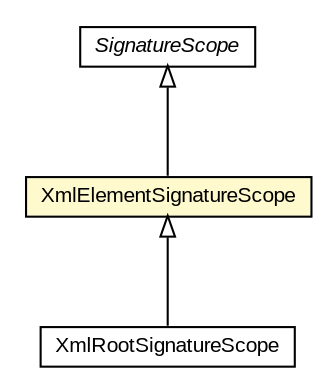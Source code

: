 #!/usr/local/bin/dot
#
# Class diagram 
# Generated by UMLGraph version R5_6-24-gf6e263 (http://www.umlgraph.org/)
#

digraph G {
	edge [fontname="arial",fontsize=10,labelfontname="arial",labelfontsize=10];
	node [fontname="arial",fontsize=10,shape=plaintext];
	nodesep=0.25;
	ranksep=0.5;
	// eu.europa.esig.dss.validation.SignatureScope
	c809293 [label=<<table title="eu.europa.esig.dss.validation.SignatureScope" border="0" cellborder="1" cellspacing="0" cellpadding="2" port="p" href="../../validation/SignatureScope.html">
		<tr><td><table border="0" cellspacing="0" cellpadding="1">
<tr><td align="center" balign="center"><font face="arial italic"> SignatureScope </font></td></tr>
		</table></td></tr>
		</table>>, URL="../../validation/SignatureScope.html", fontname="arial", fontcolor="black", fontsize=10.0];
	// eu.europa.esig.dss.xades.validation.XmlRootSignatureScope
	c809800 [label=<<table title="eu.europa.esig.dss.xades.validation.XmlRootSignatureScope" border="0" cellborder="1" cellspacing="0" cellpadding="2" port="p" href="./XmlRootSignatureScope.html">
		<tr><td><table border="0" cellspacing="0" cellpadding="1">
<tr><td align="center" balign="center"> XmlRootSignatureScope </td></tr>
		</table></td></tr>
		</table>>, URL="./XmlRootSignatureScope.html", fontname="arial", fontcolor="black", fontsize=10.0];
	// eu.europa.esig.dss.xades.validation.XmlElementSignatureScope
	c809801 [label=<<table title="eu.europa.esig.dss.xades.validation.XmlElementSignatureScope" border="0" cellborder="1" cellspacing="0" cellpadding="2" port="p" bgcolor="lemonChiffon" href="./XmlElementSignatureScope.html">
		<tr><td><table border="0" cellspacing="0" cellpadding="1">
<tr><td align="center" balign="center"> XmlElementSignatureScope </td></tr>
		</table></td></tr>
		</table>>, URL="./XmlElementSignatureScope.html", fontname="arial", fontcolor="black", fontsize=10.0];
	//eu.europa.esig.dss.xades.validation.XmlRootSignatureScope extends eu.europa.esig.dss.xades.validation.XmlElementSignatureScope
	c809801:p -> c809800:p [dir=back,arrowtail=empty];
	//eu.europa.esig.dss.xades.validation.XmlElementSignatureScope extends eu.europa.esig.dss.validation.SignatureScope
	c809293:p -> c809801:p [dir=back,arrowtail=empty];
}

